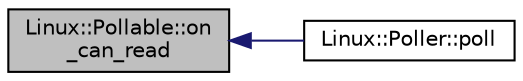 digraph "Linux::Pollable::on_can_read"
{
 // INTERACTIVE_SVG=YES
  edge [fontname="Helvetica",fontsize="10",labelfontname="Helvetica",labelfontsize="10"];
  node [fontname="Helvetica",fontsize="10",shape=record];
  rankdir="LR";
  Node1 [label="Linux::Pollable::on\l_can_read",height=0.2,width=0.4,color="black", fillcolor="grey75", style="filled", fontcolor="black"];
  Node1 -> Node2 [dir="back",color="midnightblue",fontsize="10",style="solid",fontname="Helvetica"];
  Node2 [label="Linux::Poller::poll",height=0.2,width=0.4,color="black", fillcolor="white", style="filled",URL="$classLinux_1_1Poller.html#aa981d6080990b3036103ee3b36909444"];
}
